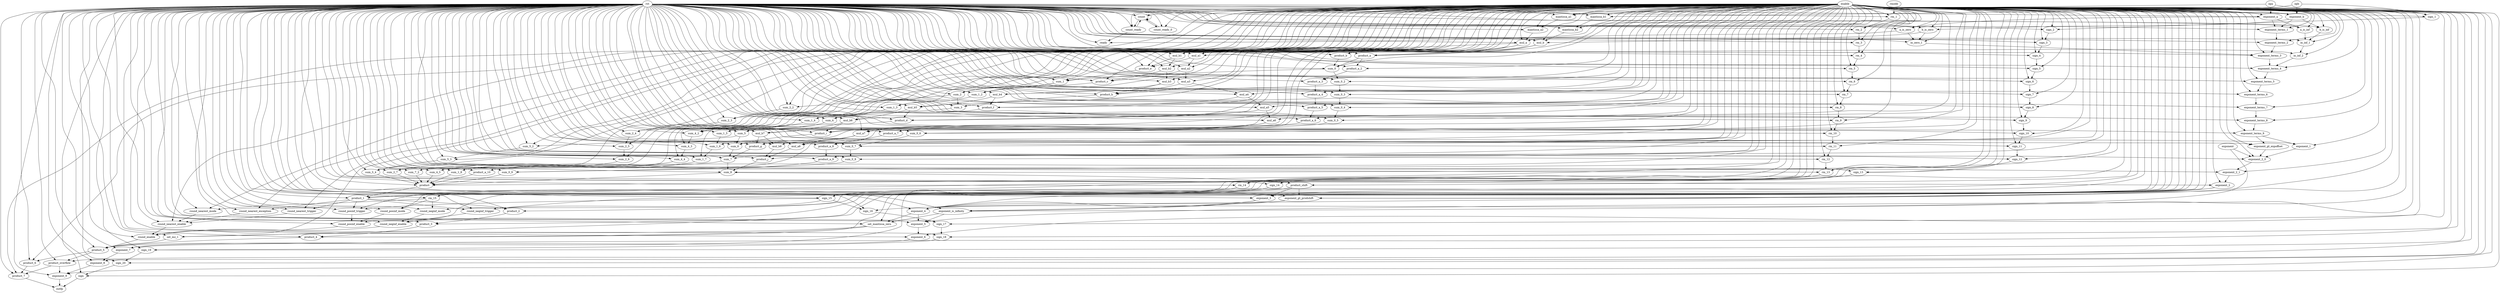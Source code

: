 digraph "" {
	sign_8 -> sign_9	 [weight=1.0];
	sign_9 -> sign_10	 [weight=1.0];
	sign_4 -> sign_5	 [weight=1.0];
	sign_5 -> sign_6	 [weight=1.0];
	sign_6 -> sign_7	 [weight=1.0];
	sign_7 -> sign_8	 [weight=1.0];
	sign_1 -> sign_2	 [weight=1.0];
	sign_2 -> sign_3	 [weight=1.0];
	sign_3 -> sign_4	 [weight=1.0];
	product_i -> sum_6	 [weight=1.0];
	sum_8 -> product_shift	 [weight=1.0];
	sum_8 -> product	 [weight=1.0];
	product_j -> sum_8	 [weight=1.0];
	a_is_inf -> in_inf_1	 [weight=1.0];
	product_a -> sum_0	 [weight=1.0];
	product_a -> product_a_2	 [weight=1.0];
	sum_0 -> sum_1	 [weight=1.0];
	sum_0 -> sum_0_2	 [weight=1.0];
	sum_3 -> sum_4	 [weight=1.0];
	sum_2 -> sum_3	 [weight=1.0];
	sum_2 -> sum_2_2	 [weight=1.0];
	product_e -> sum_1	 [weight=1.0];
	sum_4 -> sum_4_2	 [weight=1.0];
	sum_4 -> sum_5	 [weight=1.0];
	product_g -> sum_7	 [weight=1.0];
	sum_6 -> sum_7	 [weight=1.0];
	exponent_gt_prodshift -> exponent_is_infinity	 [weight=1.0];
	exponent_gt_prodshift -> exponent_4	 [weight=1.0];
	sum_1_4 -> sum_1_5	 [weight=1.0];
	sign_20 -> sign	 [weight=1.0];
	sum_4_2 -> sum_4_3	 [weight=1.0];
	sum_4_3 -> sum_4_4	 [weight=1.0];
	sum_4_4 -> sum_4_5	 [weight=1.0];
	sum_4_5 -> product	 [weight=1.0];
	rm_8 -> rm_9	 [weight=1.0];
	product_1 -> product_2	 [weight=1.0];
	product_1 -> round_neginf_trigger	 [weight=1.0];
	product_1 -> round_posinf_trigger	 [weight=1.0];
	product_1 -> round_nearest_exception	 [weight=1.0];
	product_1 -> round_nearest_trigger	 [weight=1.0];
	product_3 -> product_4	 [weight=1.0];
	product_2 -> product_3	 [weight=1.0];
	product_5 -> product_6	 [weight=1.0];
	product_5 -> product_overflow	 [weight=1.0];
	product_4 -> product_5	 [weight=1.0];
	product_7 -> outfp	 [weight=1.0];
	product_6 -> product_7	 [weight=1.0];
	rm_6 -> rm_7	 [weight=1.0];
	opa -> sign_1	 [weight=1.0];
	opa -> exponent_a	 [weight=1.0];
	opa -> mantissa_a1	 [weight=1.0];
	opb -> sign_1	 [weight=1.0];
	opb -> mantissa_b1	 [weight=1.0];
	opb -> exponent_b	 [weight=1.0];
	rm_7 -> rm_8	 [weight=1.0];
	rm_4 -> rm_5	 [weight=1.0];
	product_a_10 -> product	 [weight=1.0];
	product_h -> sum_3	 [weight=1.0];
	rm_2 -> rm_3	 [weight=1.0];
	exponent_2_1 -> exponent_2	 [weight=1.0];
	exponent_2_0 -> exponent_2_1	 [weight=1.0];
	round_neginf_trigger -> round_neginf_enable	 [weight=1.0];
	round_nearest_enable -> round_enable	 [weight=1.0];
	round_neginf_mode -> round_neginf_enable	 [weight=1.0];
	mantissa_b2 -> mul_b	 [weight=1.0];
	mantissa_b1 -> mantissa_b2	 [weight=1.0];
	exponent_gt_expoffset -> exponent_2_0	 [weight=1.0];
	sign -> outfp	 [weight=1.0];
	b_is_inf -> in_inf_1	 [weight=1.0];
	round_posinf_trigger -> round_posinf_enable	 [weight=1.0];
	product_c -> sum_2	 [weight=1.0];
	mul_b5 -> product_d	 [weight=1.0];
	mul_b5 -> mul_b6	 [weight=1.0];
	mul_b4 -> mul_b5	 [weight=1.0];
	mul_b4 -> product_f	 [weight=1.0];
	mul_b7 -> product_g	 [weight=1.0];
	mul_b7 -> mul_b8	 [weight=1.0];
	product_b -> sum_0	 [weight=1.0];
	mul_b1 -> product_e	 [weight=1.0];
	mul_b1 -> mul_b2	 [weight=1.0];
	exponent -> exponent_2_0	 [weight=1.0];
	exponent -> exponent_4	 [weight=1.0];
	mul_b3 -> product_h	 [weight=1.0];
	mul_b3 -> mul_b4	 [weight=1.0];
	mul_b2 -> product_c	 [weight=1.0];
	mul_b2 -> mul_b3	 [weight=1.0];
	sum_5 -> sum_6	 [weight=1.0];
	sum_5 -> sum_5_2	 [weight=1.0];
	mul_b8 -> product_j	 [weight=1.0];
	product_d -> sum_5	 [weight=1.0];
	rm_3 -> rm_4	 [weight=1.0];
	round_nearest_exception -> round_nearest_enable	 [weight=1.0];
	exponent_6 -> exponent_7	 [weight=1.0];
	product_f -> sum_4	 [weight=1.0];
	round_posinf_mode -> round_posinf_enable	 [weight=1.0];
	rmode -> rm_1	 [weight=1.0];
	sign_16 -> sign_17	 [weight=1.0];
	sign_17 -> sign_18	 [weight=1.0];
	sign_14 -> sign_15	 [weight=1.0];
	sign_15 -> round_neginf_trigger	 [weight=1.0];
	sign_15 -> round_posinf_trigger	 [weight=1.0];
	sign_15 -> sign_16	 [weight=1.0];
	sign_12 -> sign_13	 [weight=1.0];
	sign_13 -> sign_14	 [weight=1.0];
	sign_10 -> sign_11	 [weight=1.0];
	sign_11 -> sign_12	 [weight=1.0];
	sign_18 -> sign_19	 [weight=1.0];
	sign_19 -> sign_20	 [weight=1.0];
	mul_a1 -> product_e	 [weight=1.0];
	mul_a1 -> mul_a2	 [weight=1.0];
	mul_a2 -> product_c	 [weight=1.0];
	mul_a2 -> mul_a3	 [weight=1.0];
	mul_a4 -> product_f	 [weight=1.0];
	mul_a4 -> mul_a5	 [weight=1.0];
	mul_a5 -> product_d	 [weight=1.0];
	mul_a5 -> mul_a6	 [weight=1.0];
	round_enable -> product_5	 [weight=1.0];
	product_shift -> exponent_gt_prodshift	 [weight=1.0];
	product_shift -> product_1	 [weight=1.0];
	product_shift -> exponent_3	 [weight=1.0];
	mul_a8 -> product_j	 [weight=1.0];
	sum_0_4 -> sum_0_5	 [weight=1.0];
	sum_0_5 -> sum_0_6	 [weight=1.0];
	sum_2_7 -> product	 [weight=1.0];
	rm_15 -> round_neginf_mode	 [weight=1.0];
	rm_15 -> round_posinf_mode	 [weight=1.0];
	rm_15 -> round_nearest_mode	 [weight=1.0];
	b_is_zero -> in_zero_1	 [weight=1.0];
	b_is_zero -> mul_b	 [weight=1.0];
	exponent_b -> b_is_inf	 [weight=1.0];
	exponent_b -> b_is_zero	 [weight=1.0];
	exponent_b -> exponent_terms_1	 [weight=1.0];
	exponent_a -> a_is_inf	 [weight=1.0];
	exponent_a -> a_is_zero	 [weight=1.0];
	exponent_a -> exponent_terms_1	 [weight=1.0];
	a_is_zero -> in_zero_1	 [weight=1.0];
	a_is_zero -> mul_a	 [weight=1.0];
	in_inf_1 -> in_inf_2	 [weight=1.0];
	in_inf_2 -> exponent_terms_4	 [weight=1.0];
	exponent_is_infinity -> set_mantissa_zero	 [weight=1.0];
	exponent_is_infinity -> exponent_5	 [weight=1.0];
	exponent_terms_8 -> exponent_terms_9	 [weight=1.0];
	exponent_terms_9 -> exponent_gt_expoffset	 [weight=1.0];
	exponent_terms_9 -> exponent_1	 [weight=1.0];
	sum_1 -> sum_2	 [weight=1.0];
	sum_1 -> sum_1_2	 [weight=1.0];
	exponent_terms_4 -> exponent_terms_5	 [weight=1.0];
	exponent_terms_5 -> exponent_terms_6	 [weight=1.0];
	exponent_terms_6 -> exponent_terms_7	 [weight=1.0];
	exponent_terms_7 -> exponent_terms_8	 [weight=1.0];
	round_posinf_enable -> round_enable	 [weight=1.0];
	exponent_terms_2 -> exponent_terms_3	 [weight=1.0];
	exponent_terms_3 -> exponent_terms_4	 [weight=1.0];
	enable -> sign_8	 [weight=1.0];
	enable -> sign_9	 [weight=1.0];
	enable -> sign_4	 [weight=1.0];
	enable -> sign_5	 [weight=1.0];
	enable -> sign_6	 [weight=1.0];
	enable -> sign_7	 [weight=1.0];
	enable -> sign_1	 [weight=1.0];
	enable -> sign_2	 [weight=1.0];
	enable -> sign_3	 [weight=1.0];
	enable -> product_i	 [weight=1.0];
	enable -> sum_8	 [weight=1.0];
	enable -> product_j	 [weight=1.0];
	enable -> a_is_inf	 [weight=1.0];
	enable -> product_a	 [weight=1.0];
	enable -> sum_0	 [weight=1.0];
	enable -> sum_3	 [weight=1.0];
	enable -> sum_2	 [weight=1.0];
	enable -> product_e	 [weight=1.0];
	enable -> sum_4	 [weight=1.0];
	enable -> product_g	 [weight=1.0];
	enable -> sum_6	 [weight=1.0];
	enable -> exponent_gt_prodshift	 [weight=1.0];
	enable -> sum_1_4	 [weight=1.0];
	enable -> sign_20	 [weight=1.0];
	enable -> sum_4_2	 [weight=1.0];
	enable -> sum_4_3	 [weight=1.0];
	enable -> sum_4_4	 [weight=1.0];
	enable -> sum_4_5	 [weight=1.0];
	enable -> rm_8	 [weight=1.0];
	enable -> product_1	 [weight=1.0];
	enable -> product_3	 [weight=1.0];
	enable -> product_2	 [weight=1.0];
	enable -> product_5	 [weight=1.0];
	enable -> product_4	 [weight=1.0];
	enable -> product_7	 [weight=1.0];
	enable -> product_6	 [weight=1.0];
	enable -> rm_6	 [weight=1.0];
	enable -> rm_7	 [weight=1.0];
	enable -> rm_4	 [weight=1.0];
	enable -> product_a_10	 [weight=1.0];
	enable -> product_h	 [weight=1.0];
	enable -> rm_2	 [weight=1.0];
	enable -> exponent_2_1	 [weight=1.0];
	enable -> exponent_2_0	 [weight=1.0];
	enable -> round_neginf_trigger	 [weight=1.0];
	enable -> round_nearest_enable	 [weight=1.0];
	enable -> round_neginf_mode	 [weight=1.0];
	enable -> mantissa_b2	 [weight=1.0];
	enable -> mantissa_b1	 [weight=1.0];
	enable -> exponent_gt_expoffset	 [weight=1.0];
	enable -> sign	 [weight=1.0];
	enable -> b_is_inf	 [weight=1.0];
	enable -> round_posinf_trigger	 [weight=1.0];
	enable -> product_c	 [weight=1.0];
	enable -> mul_b5	 [weight=1.0];
	enable -> mul_b4	 [weight=1.0];
	enable -> mul_b7	 [weight=1.0];
	enable -> product_b	 [weight=1.0];
	enable -> mul_b1	 [weight=1.0];
	enable -> mul_b3	 [weight=1.0];
	enable -> mul_b2	 [weight=1.0];
	enable -> sum_5	 [weight=1.0];
	enable -> mul_b8	 [weight=1.0];
	enable -> product_d	 [weight=1.0];
	enable -> rm_3	 [weight=1.0];
	enable -> round_nearest_exception	 [weight=1.0];
	enable -> exponent_6	 [weight=1.0];
	enable -> product_f	 [weight=1.0];
	enable -> round_posinf_mode	 [weight=1.0];
	enable -> sign_16	 [weight=1.0];
	enable -> sign_17	 [weight=1.0];
	enable -> sign_14	 [weight=1.0];
	enable -> sign_15	 [weight=1.0];
	enable -> sign_12	 [weight=1.0];
	enable -> sign_13	 [weight=1.0];
	enable -> sign_10	 [weight=1.0];
	enable -> sign_11	 [weight=1.0];
	enable -> sign_18	 [weight=1.0];
	enable -> sign_19	 [weight=1.0];
	enable -> mul_a1	 [weight=1.0];
	enable -> mul_a2	 [weight=1.0];
	enable -> mul_a4	 [weight=1.0];
	enable -> mul_a5	 [weight=1.0];
	enable -> round_enable	 [weight=1.0];
	enable -> product_shift	 [weight=1.0];
	enable -> mul_a8	 [weight=1.0];
	enable -> sum_0_4	 [weight=1.0];
	enable -> sum_0_5	 [weight=1.0];
	enable -> sum_2_7	 [weight=1.0];
	enable -> rm_15	 [weight=1.0];
	enable -> b_is_zero	 [weight=1.0];
	enable -> exponent_b	 [weight=1.0];
	enable -> exponent_a	 [weight=1.0];
	enable -> a_is_zero	 [weight=1.0];
	enable -> in_inf_1	 [weight=1.0];
	enable -> in_inf_2	 [weight=1.0];
	enable -> exponent_is_infinity	 [weight=1.0];
	enable -> exponent_terms_8	 [weight=1.0];
	enable -> exponent_terms_9	 [weight=1.0];
	enable -> sum_1	 [weight=1.0];
	enable -> exponent_terms_4	 [weight=1.0];
	enable -> exponent_terms_5	 [weight=1.0];
	enable -> exponent_terms_6	 [weight=1.0];
	enable -> exponent_terms_7	 [weight=1.0];
	enable -> round_posinf_enable	 [weight=1.0];
	enable -> exponent_terms_2	 [weight=1.0];
	enable -> exponent_terms_3	 [weight=1.0];
	enable -> sum_5_3	 [weight=1.0];
	enable -> sum_5_2	 [weight=1.0];
	enable -> sum_5_4	 [weight=1.0];
	enable -> mul_a3	 [weight=1.0];
	enable -> set_mz_1	 [weight=1.0];
	enable -> in_zero_1	 [weight=1.0];
	enable -> set_mantissa_zero	 [weight=1.0];
	enable -> sum_7_2	 [weight=1.0];
	enable -> count	 [weight=1.0];
	enable -> count_ready	 [weight=1.0];
	enable -> sum_1_8	 [weight=1.0];
	enable -> sum_1_7	 [weight=1.0];
	enable -> sum_1_6	 [weight=1.0];
	enable -> sum_1_5	 [weight=1.0];
	enable -> mul_a7	 [weight=1.0];
	enable -> sum_1_3	 [weight=1.0];
	enable -> sum_1_2	 [weight=1.0];
	enable -> exponent_terms_1	 [weight=1.0];
	enable -> exponent_2	 [weight=1.0];
	enable -> exponent_3	 [weight=1.0];
	enable -> exponent_1	 [weight=1.0];
	enable -> mul_b	 [weight=1.0];
	enable -> exponent_7	 [weight=1.0];
	enable -> exponent_4	 [weight=1.0];
	enable -> exponent_5	 [weight=1.0];
	enable -> exponent_8	 [weight=1.0];
	enable -> exponent_9	 [weight=1.0];
	enable -> rm_5	 [weight=1.0];
	enable -> round_nearest_mode	 [weight=1.0];
	enable -> ready	 [weight=1.0];
	enable -> round_nearest_trigger	 [weight=1.0];
	enable -> product_a_9	 [weight=1.0];
	enable -> product_a_8	 [weight=1.0];
	enable -> product_a_7	 [weight=1.0];
	enable -> product_a_6	 [weight=1.0];
	enable -> product_a_5	 [weight=1.0];
	enable -> product_a_4	 [weight=1.0];
	enable -> product_a_3	 [weight=1.0];
	enable -> product_a_2	 [weight=1.0];
	enable -> rm_1	 [weight=1.0];
	enable -> rm_14	 [weight=1.0];
	enable -> mul_a6	 [weight=1.0];
	enable -> product	 [weight=1.0];
	enable -> rm_10	 [weight=1.0];
	enable -> rm_11	 [weight=1.0];
	enable -> rm_12	 [weight=1.0];
	enable -> rm_13	 [weight=1.0];
	enable -> mantissa_a2	 [weight=1.0];
	enable -> mantissa_a1	 [weight=1.0];
	enable -> sum_0_6	 [weight=1.0];
	enable -> sum_0_7	 [weight=1.0];
	enable -> product_overflow	 [weight=1.0];
	enable -> mul_b6	 [weight=1.0];
	enable -> sum_0_2	 [weight=1.0];
	enable -> sum_0_3	 [weight=1.0];
	enable -> sum_0_8	 [weight=1.0];
	enable -> sum_0_9	 [weight=1.0];
	enable -> rm_9	 [weight=1.0];
	enable -> mul_a	 [weight=1.0];
	enable -> sum_7	 [weight=1.0];
	enable -> count_ready_0	 [weight=1.0];
	enable -> sum_2_2	 [weight=1.0];
	enable -> sum_2_3	 [weight=1.0];
	enable -> sum_2_4	 [weight=1.0];
	enable -> sum_2_5	 [weight=1.0];
	enable -> sum_2_6	 [weight=1.0];
	enable -> round_neginf_enable	 [weight=1.0];
	sum_5_3 -> sum_5_4	 [weight=1.0];
	sum_5_2 -> sum_5_3	 [weight=1.0];
	sum_5_4 -> product	 [weight=1.0];
	mul_a3 -> product_h	 [weight=1.0];
	mul_a3 -> mul_a4	 [weight=1.0];
	rst -> sign_8	 [weight=2.0];
	rst -> sign_9	 [weight=2.0];
	rst -> sign_4	 [weight=2.0];
	rst -> sign_5	 [weight=2.0];
	rst -> sign_6	 [weight=2.0];
	rst -> sign_7	 [weight=2.0];
	rst -> sign_1	 [weight=2.0];
	rst -> sign_2	 [weight=2.0];
	rst -> sign_3	 [weight=2.0];
	rst -> product_i	 [weight=2.0];
	rst -> sum_8	 [weight=2.0];
	rst -> product_j	 [weight=2.0];
	rst -> a_is_inf	 [weight=2.0];
	rst -> product_a	 [weight=2.0];
	rst -> sum_0	 [weight=2.0];
	rst -> sum_3	 [weight=2.0];
	rst -> sum_2	 [weight=2.0];
	rst -> product_e	 [weight=2.0];
	rst -> sum_4	 [weight=2.0];
	rst -> product_g	 [weight=2.0];
	rst -> sum_6	 [weight=2.0];
	rst -> exponent_gt_prodshift	 [weight=2.0];
	rst -> sum_1_4	 [weight=2.0];
	rst -> sign_20	 [weight=2.0];
	rst -> sum_4_2	 [weight=2.0];
	rst -> sum_4_3	 [weight=2.0];
	rst -> sum_4_4	 [weight=2.0];
	rst -> sum_4_5	 [weight=2.0];
	rst -> rm_8	 [weight=2.0];
	rst -> product_1	 [weight=2.0];
	rst -> product_3	 [weight=2.0];
	rst -> product_2	 [weight=2.0];
	rst -> product_5	 [weight=2.0];
	rst -> product_4	 [weight=2.0];
	rst -> product_7	 [weight=2.0];
	rst -> product_6	 [weight=2.0];
	rst -> rm_6	 [weight=2.0];
	rst -> rm_7	 [weight=2.0];
	rst -> rm_4	 [weight=2.0];
	rst -> product_a_10	 [weight=2.0];
	rst -> product_h	 [weight=2.0];
	rst -> rm_2	 [weight=2.0];
	rst -> exponent_2_1	 [weight=2.0];
	rst -> exponent_2_0	 [weight=2.0];
	rst -> round_neginf_trigger	 [weight=2.0];
	rst -> round_nearest_enable	 [weight=2.0];
	rst -> round_neginf_mode	 [weight=2.0];
	rst -> mantissa_b2	 [weight=2.0];
	rst -> mantissa_b1	 [weight=2.0];
	rst -> exponent_gt_expoffset	 [weight=2.0];
	rst -> sign	 [weight=2.0];
	rst -> b_is_inf	 [weight=2.0];
	rst -> round_posinf_trigger	 [weight=2.0];
	rst -> product_c	 [weight=2.0];
	rst -> mul_b5	 [weight=2.0];
	rst -> mul_b4	 [weight=2.0];
	rst -> mul_b7	 [weight=2.0];
	rst -> product_b	 [weight=2.0];
	rst -> mul_b1	 [weight=2.0];
	rst -> mul_b3	 [weight=2.0];
	rst -> mul_b2	 [weight=2.0];
	rst -> sum_5	 [weight=2.0];
	rst -> mul_b8	 [weight=2.0];
	rst -> product_d	 [weight=2.0];
	rst -> rm_3	 [weight=2.0];
	rst -> round_nearest_exception	 [weight=2.0];
	rst -> exponent_6	 [weight=2.0];
	rst -> product_f	 [weight=2.0];
	rst -> round_posinf_mode	 [weight=2.0];
	rst -> sign_16	 [weight=2.0];
	rst -> sign_17	 [weight=2.0];
	rst -> sign_14	 [weight=2.0];
	rst -> sign_15	 [weight=2.0];
	rst -> sign_12	 [weight=2.0];
	rst -> sign_13	 [weight=2.0];
	rst -> sign_10	 [weight=2.0];
	rst -> sign_11	 [weight=2.0];
	rst -> sign_18	 [weight=2.0];
	rst -> sign_19	 [weight=2.0];
	rst -> mul_a1	 [weight=2.0];
	rst -> mul_a2	 [weight=2.0];
	rst -> mul_a4	 [weight=2.0];
	rst -> mul_a5	 [weight=2.0];
	rst -> round_enable	 [weight=2.0];
	rst -> product_shift	 [weight=2.0];
	rst -> mul_a8	 [weight=2.0];
	rst -> sum_0_4	 [weight=2.0];
	rst -> sum_0_5	 [weight=2.0];
	rst -> sum_2_7	 [weight=2.0];
	rst -> rm_15	 [weight=2.0];
	rst -> b_is_zero	 [weight=2.0];
	rst -> exponent_b	 [weight=2.0];
	rst -> exponent_a	 [weight=2.0];
	rst -> a_is_zero	 [weight=2.0];
	rst -> in_inf_1	 [weight=2.0];
	rst -> in_inf_2	 [weight=2.0];
	rst -> exponent_is_infinity	 [weight=2.0];
	rst -> exponent_terms_8	 [weight=2.0];
	rst -> exponent_terms_9	 [weight=2.0];
	rst -> sum_1	 [weight=2.0];
	rst -> exponent_terms_4	 [weight=2.0];
	rst -> exponent_terms_5	 [weight=2.0];
	rst -> exponent_terms_6	 [weight=2.0];
	rst -> exponent_terms_7	 [weight=2.0];
	rst -> round_posinf_enable	 [weight=2.0];
	rst -> exponent_terms_2	 [weight=2.0];
	rst -> exponent_terms_3	 [weight=2.0];
	rst -> sum_5_3	 [weight=2.0];
	rst -> sum_5_2	 [weight=2.0];
	rst -> sum_5_4	 [weight=2.0];
	rst -> mul_a3	 [weight=2.0];
	rst -> set_mz_1	 [weight=2.0];
	rst -> in_zero_1	 [weight=2.0];
	rst -> set_mantissa_zero	 [weight=2.0];
	rst -> sum_7_2	 [weight=2.0];
	rst -> count	 [weight=2.0];
	rst -> count_ready	 [weight=2.0];
	rst -> sum_1_8	 [weight=2.0];
	rst -> sum_1_7	 [weight=2.0];
	rst -> sum_1_6	 [weight=2.0];
	rst -> sum_1_5	 [weight=2.0];
	rst -> mul_a7	 [weight=2.0];
	rst -> sum_1_3	 [weight=2.0];
	rst -> sum_1_2	 [weight=2.0];
	rst -> exponent_terms_1	 [weight=2.0];
	rst -> exponent_2	 [weight=2.0];
	rst -> exponent_3	 [weight=2.0];
	rst -> exponent_1	 [weight=2.0];
	rst -> mul_b	 [weight=2.0];
	rst -> exponent_7	 [weight=2.0];
	rst -> exponent_4	 [weight=2.0];
	rst -> exponent_5	 [weight=2.0];
	rst -> exponent_8	 [weight=2.0];
	rst -> exponent_9	 [weight=2.0];
	rst -> rm_5	 [weight=2.0];
	rst -> round_nearest_mode	 [weight=2.0];
	rst -> ready	 [weight=2.0];
	rst -> round_nearest_trigger	 [weight=2.0];
	rst -> product_a_9	 [weight=2.0];
	rst -> product_a_8	 [weight=2.0];
	rst -> product_a_7	 [weight=2.0];
	rst -> product_a_6	 [weight=2.0];
	rst -> product_a_5	 [weight=2.0];
	rst -> product_a_4	 [weight=2.0];
	rst -> product_a_3	 [weight=2.0];
	rst -> product_a_2	 [weight=2.0];
	rst -> rm_1	 [weight=2.0];
	rst -> rm_14	 [weight=2.0];
	rst -> mul_a6	 [weight=2.0];
	rst -> product	 [weight=2.0];
	rst -> rm_10	 [weight=2.0];
	rst -> rm_11	 [weight=2.0];
	rst -> rm_12	 [weight=2.0];
	rst -> rm_13	 [weight=2.0];
	rst -> mantissa_a2	 [weight=2.0];
	rst -> mantissa_a1	 [weight=2.0];
	rst -> sum_0_6	 [weight=2.0];
	rst -> sum_0_7	 [weight=2.0];
	rst -> product_overflow	 [weight=2.0];
	rst -> mul_b6	 [weight=2.0];
	rst -> sum_0_2	 [weight=2.0];
	rst -> sum_0_3	 [weight=2.0];
	rst -> sum_0_8	 [weight=2.0];
	rst -> sum_0_9	 [weight=2.0];
	rst -> rm_9	 [weight=2.0];
	rst -> mul_a	 [weight=2.0];
	rst -> sum_7	 [weight=2.0];
	rst -> count_ready_0	 [weight=2.0];
	rst -> sum_2_2	 [weight=2.0];
	rst -> sum_2_3	 [weight=2.0];
	rst -> sum_2_4	 [weight=2.0];
	rst -> sum_2_5	 [weight=2.0];
	rst -> sum_2_6	 [weight=2.0];
	rst -> round_neginf_enable	 [weight=2.0];
	set_mz_1 -> product_5	 [weight=1.0];
	in_zero_1 -> exponent_terms_3	 [weight=1.0];
	set_mantissa_zero -> product_4	 [weight=1.0];
	set_mantissa_zero -> set_mz_1	 [weight=1.0];
	sum_7_2 -> product	 [weight=1.0];
	count -> count	 [weight=1.0];
	count -> count_ready	 [weight=1.0];
	count -> count_ready_0	 [weight=1.0];
	count_ready -> count	 [weight=1.0];
	count_ready -> ready	 [weight=1.0];
	sum_1_8 -> product	 [weight=1.0];
	sum_1_7 -> sum_1_8	 [weight=1.0];
	sum_1_6 -> sum_1_7	 [weight=1.0];
	sum_1_5 -> sum_1_6	 [weight=1.0];
	mul_a7 -> product_g	 [weight=1.0];
	mul_a7 -> mul_a8	 [weight=1.0];
	sum_1_3 -> sum_1_4	 [weight=1.0];
	sum_1_2 -> sum_1_3	 [weight=1.0];
	exponent_terms_1 -> exponent_terms_2	 [weight=1.0];
	exponent_2 -> exponent_gt_prodshift	 [weight=1.0];
	exponent_2 -> exponent_3	 [weight=1.0];
	exponent_3 -> exponent_is_infinity	 [weight=1.0];
	exponent_3 -> exponent_4	 [weight=1.0];
	exponent_1 -> exponent_2_0	 [weight=1.0];
	mul_b -> product_a	 [weight=1.0];
	mul_b -> product_b	 [weight=1.0];
	mul_b -> mul_b1	 [weight=1.0];
	exponent_7 -> exponent_8	 [weight=1.0];
	exponent_4 -> set_mantissa_zero	 [weight=1.0];
	exponent_4 -> exponent_5	 [weight=1.0];
	exponent_5 -> exponent_6	 [weight=1.0];
	exponent_8 -> exponent_9	 [weight=1.0];
	exponent_9 -> outfp	 [weight=1.0];
	rm_5 -> rm_6	 [weight=1.0];
	round_nearest_mode -> round_nearest_enable	 [weight=1.0];
	round_nearest_trigger -> round_nearest_enable	 [weight=1.0];
	product_a_9 -> product_a_10	 [weight=1.0];
	product_a_8 -> product_a_9	 [weight=1.0];
	product_a_7 -> product_a_8	 [weight=1.0];
	product_a_6 -> product_a_7	 [weight=1.0];
	product_a_5 -> product_a_6	 [weight=1.0];
	product_a_4 -> product_a_5	 [weight=1.0];
	product_a_3 -> product_a_4	 [weight=1.0];
	product_a_2 -> product_a_3	 [weight=1.0];
	rm_1 -> rm_2	 [weight=1.0];
	rm_14 -> rm_15	 [weight=1.0];
	mul_a6 -> product_i	 [weight=1.0];
	mul_a6 -> mul_a7	 [weight=1.0];
	product -> product_1	 [weight=1.0];
	rm_10 -> rm_11	 [weight=1.0];
	rm_11 -> rm_12	 [weight=1.0];
	rm_12 -> rm_13	 [weight=1.0];
	rm_13 -> rm_14	 [weight=1.0];
	mantissa_a2 -> mul_a	 [weight=1.0];
	mantissa_a1 -> mantissa_a2	 [weight=1.0];
	sum_0_6 -> sum_0_7	 [weight=1.0];
	sum_0_7 -> sum_0_8	 [weight=1.0];
	product_overflow -> product_7	 [weight=1.0];
	product_overflow -> exponent_9	 [weight=1.0];
	mul_b6 -> product_i	 [weight=1.0];
	mul_b6 -> mul_b7	 [weight=1.0];
	sum_0_2 -> sum_0_3	 [weight=1.0];
	sum_0_3 -> sum_0_4	 [weight=1.0];
	sum_0_8 -> sum_0_9	 [weight=1.0];
	sum_0_9 -> product	 [weight=1.0];
	rm_9 -> rm_10	 [weight=1.0];
	mul_a -> product_a	 [weight=1.0];
	mul_a -> product_b	 [weight=1.0];
	mul_a -> mul_a1	 [weight=1.0];
	sum_7 -> sum_8	 [weight=1.0];
	sum_7 -> sum_7_2	 [weight=1.0];
	count_ready_0 -> count	 [weight=1.0];
	sum_2_2 -> sum_2_3	 [weight=1.0];
	sum_2_3 -> sum_2_4	 [weight=1.0];
	sum_2_4 -> sum_2_5	 [weight=1.0];
	sum_2_5 -> sum_2_6	 [weight=1.0];
	sum_2_6 -> sum_2_7	 [weight=1.0];
	round_neginf_enable -> round_enable	 [weight=1.0];
}
